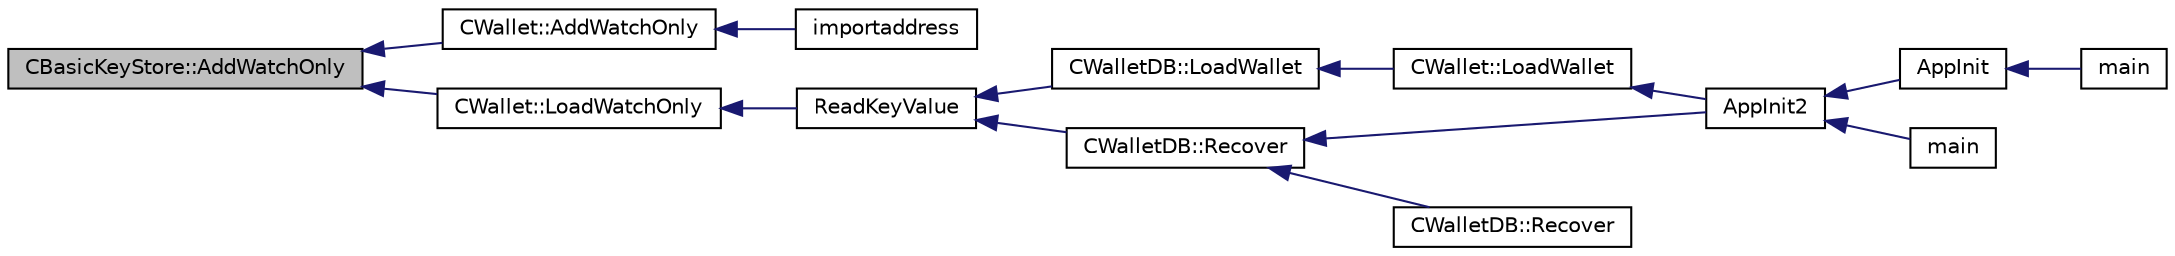 digraph "CBasicKeyStore::AddWatchOnly"
{
  edge [fontname="Helvetica",fontsize="10",labelfontname="Helvetica",labelfontsize="10"];
  node [fontname="Helvetica",fontsize="10",shape=record];
  rankdir="LR";
  Node51 [label="CBasicKeyStore::AddWatchOnly",height=0.2,width=0.4,color="black", fillcolor="grey75", style="filled", fontcolor="black"];
  Node51 -> Node52 [dir="back",color="midnightblue",fontsize="10",style="solid",fontname="Helvetica"];
  Node52 [label="CWallet::AddWatchOnly",height=0.2,width=0.4,color="black", fillcolor="white", style="filled",URL="$d2/de5/class_c_wallet.html#a022f12d5f56bbe831136388e2ac19969",tooltip="Support for Watch-only addresses. "];
  Node52 -> Node53 [dir="back",color="midnightblue",fontsize="10",style="solid",fontname="Helvetica"];
  Node53 [label="importaddress",height=0.2,width=0.4,color="black", fillcolor="white", style="filled",URL="$dc/dbf/rpcdump_8cpp.html#a457bc572859c8265c72a0afd1a6db56c"];
  Node51 -> Node54 [dir="back",color="midnightblue",fontsize="10",style="solid",fontname="Helvetica"];
  Node54 [label="CWallet::LoadWatchOnly",height=0.2,width=0.4,color="black", fillcolor="white", style="filled",URL="$d2/de5/class_c_wallet.html#ad6580f1844fc639389e1c6a1e2787ee6"];
  Node54 -> Node55 [dir="back",color="midnightblue",fontsize="10",style="solid",fontname="Helvetica"];
  Node55 [label="ReadKeyValue",height=0.2,width=0.4,color="black", fillcolor="white", style="filled",URL="$dc/d75/walletdb_8cpp.html#ad1f171cf096f5479805a06fc20480343"];
  Node55 -> Node56 [dir="back",color="midnightblue",fontsize="10",style="solid",fontname="Helvetica"];
  Node56 [label="CWalletDB::LoadWallet",height=0.2,width=0.4,color="black", fillcolor="white", style="filled",URL="$d4/d90/class_c_wallet_d_b.html#a14f26e53502d1a60dd2b034f830acf03"];
  Node56 -> Node57 [dir="back",color="midnightblue",fontsize="10",style="solid",fontname="Helvetica"];
  Node57 [label="CWallet::LoadWallet",height=0.2,width=0.4,color="black", fillcolor="white", style="filled",URL="$d2/de5/class_c_wallet.html#a5d7b244b8ed0cbe24233ee0b6ca3cae0"];
  Node57 -> Node58 [dir="back",color="midnightblue",fontsize="10",style="solid",fontname="Helvetica"];
  Node58 [label="AppInit2",height=0.2,width=0.4,color="black", fillcolor="white", style="filled",URL="$d8/dc0/init_8h.html#a1a4c1bfbf6ba1db77e988b89b9cadfd3",tooltip="Initialize ion. "];
  Node58 -> Node59 [dir="back",color="midnightblue",fontsize="10",style="solid",fontname="Helvetica"];
  Node59 [label="AppInit",height=0.2,width=0.4,color="black", fillcolor="white", style="filled",URL="$d4/d35/iond_8cpp.html#ac59316b767e6984e1285f0531275286b"];
  Node59 -> Node60 [dir="back",color="midnightblue",fontsize="10",style="solid",fontname="Helvetica"];
  Node60 [label="main",height=0.2,width=0.4,color="black", fillcolor="white", style="filled",URL="$d4/d35/iond_8cpp.html#a0ddf1224851353fc92bfbff6f499fa97"];
  Node58 -> Node61 [dir="back",color="midnightblue",fontsize="10",style="solid",fontname="Helvetica"];
  Node61 [label="main",height=0.2,width=0.4,color="black", fillcolor="white", style="filled",URL="$d5/d2d/ion_8cpp.html#a0ddf1224851353fc92bfbff6f499fa97"];
  Node55 -> Node62 [dir="back",color="midnightblue",fontsize="10",style="solid",fontname="Helvetica"];
  Node62 [label="CWalletDB::Recover",height=0.2,width=0.4,color="black", fillcolor="white", style="filled",URL="$d4/d90/class_c_wallet_d_b.html#a3ebeb12f37d9c66512e2bc2903a6854a"];
  Node62 -> Node58 [dir="back",color="midnightblue",fontsize="10",style="solid",fontname="Helvetica"];
  Node62 -> Node63 [dir="back",color="midnightblue",fontsize="10",style="solid",fontname="Helvetica"];
  Node63 [label="CWalletDB::Recover",height=0.2,width=0.4,color="black", fillcolor="white", style="filled",URL="$d4/d90/class_c_wallet_d_b.html#a44388f1c3ee63191dcb78b1001e9390c"];
}
